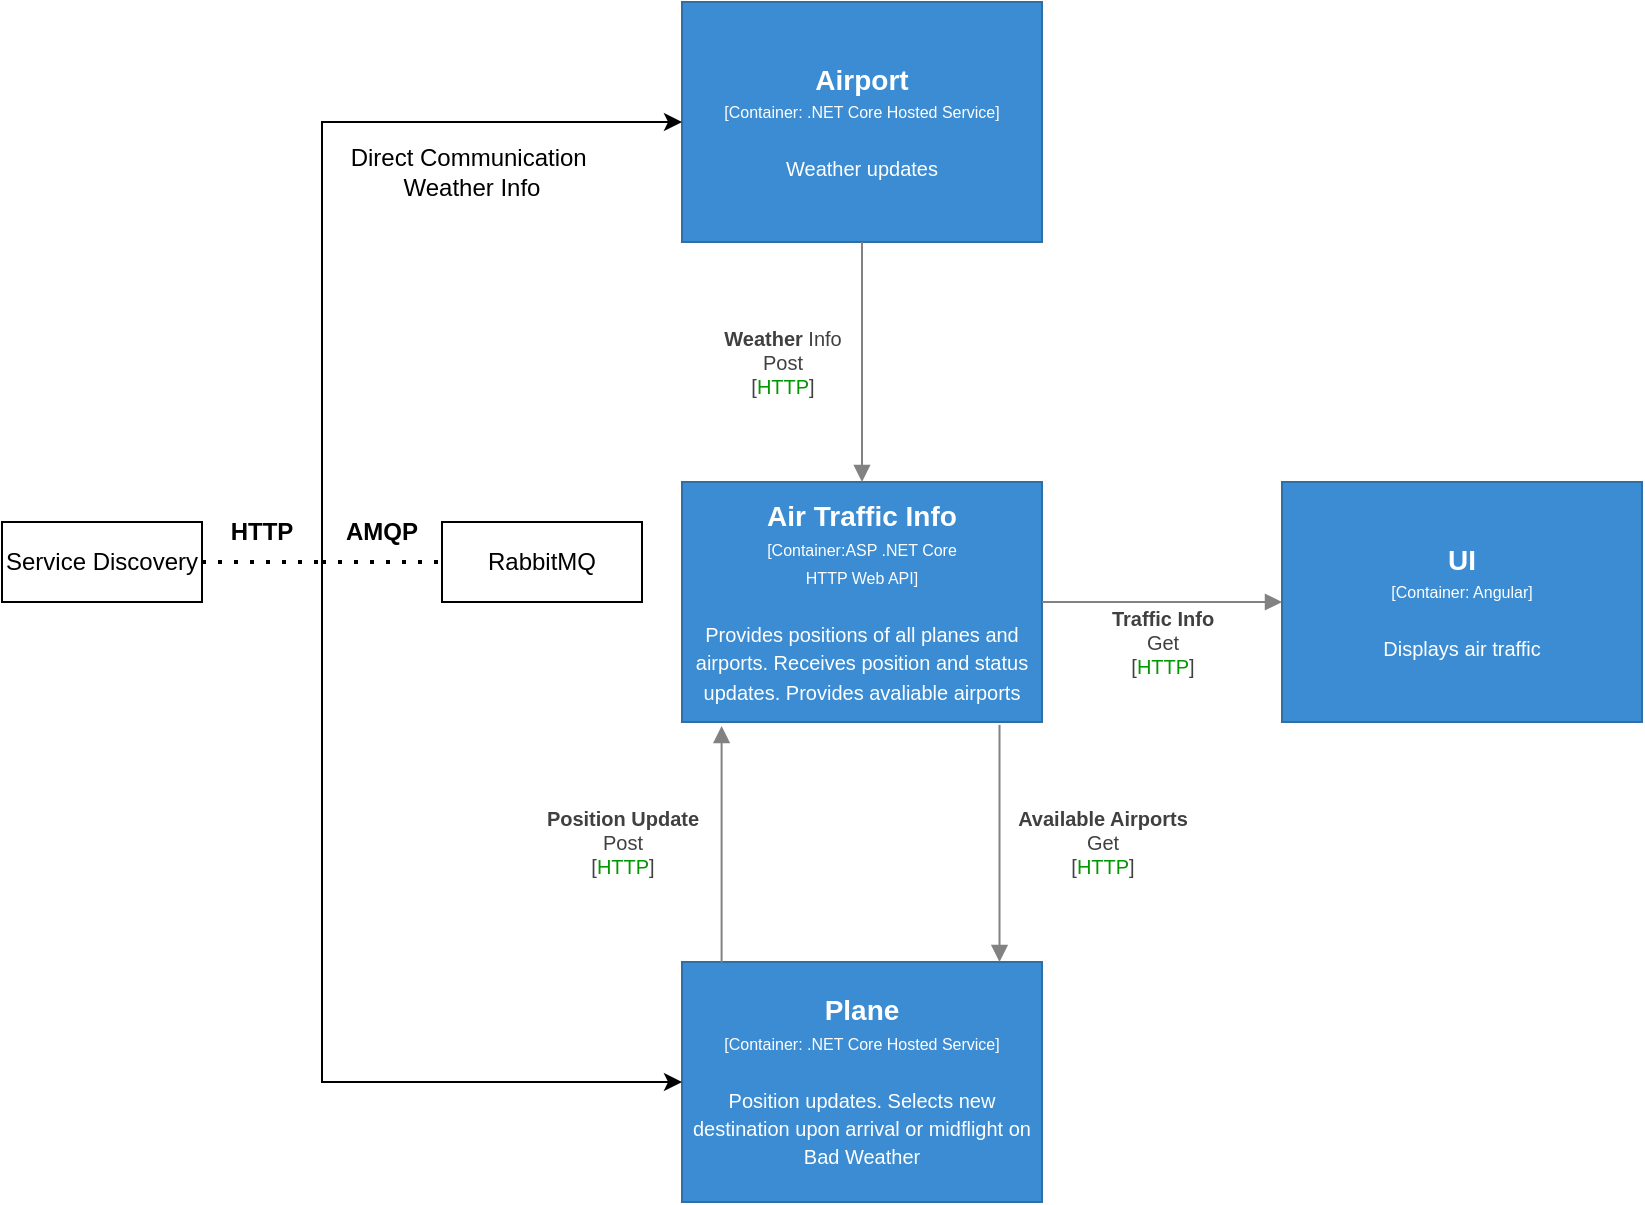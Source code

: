 <mxfile version="17.1.1" type="device"><diagram id="UJlyGFXVCkptwmDJzh81" name="Page-1"><mxGraphModel dx="605" dy="885" grid="1" gridSize="10" guides="1" tooltips="1" connect="1" arrows="1" fold="1" page="1" pageScale="1" pageWidth="827" pageHeight="1169" background="#ffffff" math="0" shadow="0"><root><object label="" id="0"><mxCell/></object><mxCell id="1" parent="0"/><object label="&lt;div&gt;&lt;span style=&quot;font-size: 14px&quot;&gt;&lt;b&gt;Air Traffic Info&lt;br&gt;&lt;/b&gt;&lt;/span&gt;&lt;/div&gt;&lt;div&gt;&lt;span style=&quot;font-size: 8px&quot;&gt;[Container:ASP .NET Core &lt;br&gt;&lt;/span&gt;&lt;/div&gt;&lt;div&gt;&lt;span style=&quot;font-size: 8px&quot;&gt;HTTP Web API]&lt;/span&gt;&lt;/div&gt;&lt;div&gt;&lt;span style=&quot;font-size: 8px&quot;&gt;&lt;br&gt;&lt;/span&gt;&lt;/div&gt;&lt;div&gt;&lt;font size=&quot;1&quot;&gt;Provides positions of all planes and airports. Receives position and status updates. Provides avaliable airports&lt;br&gt;&lt;/font&gt;&lt;/div&gt;" placeholders="1" name="Container Name" technology="e.g. Python, Flask" description="Description" id="CfPWrdblli8bnRytaYIB-2"><mxCell style="rounded=0;whiteSpace=wrap;html=1;fillColor=#3B8CD2;fontColor=#FFFFFF;strokeColor=#2F6FA6;resizable=0;" parent="1" vertex="1"><mxGeometry x="1140" y="250" width="180" height="120" as="geometry"/></mxCell></object><object label="&lt;div&gt;&lt;span style=&quot;font-size: 14px&quot;&gt;&lt;b&gt;UI&lt;/b&gt;&lt;/span&gt;&lt;/div&gt;&lt;div&gt;&lt;span style=&quot;font-size: 8px&quot;&gt;[Container: Angular]&lt;/span&gt;&lt;/div&gt;&lt;div&gt;&lt;span style=&quot;font-size: 8px&quot;&gt;&lt;br&gt;&lt;/span&gt;&lt;/div&gt;&lt;div&gt;&lt;font size=&quot;1&quot;&gt;Displays air traffic&lt;br&gt;&lt;/font&gt;&lt;/div&gt;" placeholders="1" name="Container Name" technology="e.g. Python, Flask" description="Description" id="CfPWrdblli8bnRytaYIB-3"><mxCell style="rounded=0;whiteSpace=wrap;html=1;fillColor=#3B8CD2;fontColor=#FFFFFF;strokeColor=#2F6FA6;resizable=0;" parent="1" vertex="1"><mxGeometry x="1440" y="250" width="180" height="120" as="geometry"/></mxCell></object><object label="&lt;div&gt;&lt;span style=&quot;font-size: 14px&quot;&gt;&lt;b&gt;Plane&lt;/b&gt;&lt;/span&gt;&lt;/div&gt;&lt;div&gt;&lt;span style=&quot;font-size: 8px&quot;&gt;[Container: .NET Core Hosted Service]&lt;/span&gt;&lt;/div&gt;&lt;div&gt;&lt;span style=&quot;font-size: 8px&quot;&gt;&lt;br&gt;&lt;/span&gt;&lt;/div&gt;&lt;div&gt;&lt;font size=&quot;1&quot;&gt;Position updates. Selects new destination upon arrival or midflight on &lt;/font&gt;&lt;br&gt;&lt;font size=&quot;1&quot;&gt;&lt;font size=&quot;1&quot;&gt;Bad Weather &lt;/font&gt;&lt;/font&gt;&lt;/div&gt;" placeholders="1" name="Container Name" technology="e.g. Python, Flask" description="Description" id="CfPWrdblli8bnRytaYIB-4"><mxCell style="rounded=0;whiteSpace=wrap;html=1;fillColor=#3B8CD2;fontColor=#FFFFFF;strokeColor=#2F6FA6;resizable=0;" parent="1" vertex="1"><mxGeometry x="1140" y="490" width="180" height="120" as="geometry"/></mxCell></object><object label="&lt;div&gt;&lt;span style=&quot;font-size: 14px&quot;&gt;&lt;b&gt;Airport&lt;/b&gt;&lt;/span&gt;&lt;/div&gt;&lt;div&gt;&lt;span style=&quot;font-size: 8px&quot;&gt;[Container: .NET Core Hosted Service]&lt;/span&gt;&lt;/div&gt;&lt;div&gt;&lt;span style=&quot;font-size: 8px&quot;&gt;&lt;br&gt;&lt;/span&gt;&lt;/div&gt;&lt;div&gt;&lt;font size=&quot;1&quot;&gt;Weather updates&lt;br&gt;&lt;/font&gt;&lt;/div&gt;" placeholders="1" name="Container Name" technology="e.g. Python, Flask" description="Description" id="CfPWrdblli8bnRytaYIB-5"><mxCell style="rounded=0;whiteSpace=wrap;html=1;fillColor=#3B8CD2;fontColor=#FFFFFF;strokeColor=#2F6FA6;resizable=0;" parent="1" vertex="1"><mxGeometry x="1140" y="10" width="180" height="120" as="geometry"/></mxCell></object><object label="&lt;span style=&quot;font-size: 10px&quot;&gt;&lt;b&gt;Weather&lt;/b&gt; Info&lt;br&gt;&lt;/span&gt;&lt;div&gt;&lt;span style=&quot;font-size: 10px&quot;&gt;Post&lt;br&gt;&lt;/span&gt;&lt;/div&gt;&lt;div&gt;&lt;span style=&quot;font-size: 10px&quot;&gt;[&lt;font color=&quot;#009900&quot;&gt;HTTP&lt;/font&gt;]&lt;/span&gt;&lt;/div&gt;&lt;div&gt;&lt;span style=&quot;font-size: 10px&quot;&gt;&lt;/span&gt;&lt;/div&gt;" placeholders="1" name="Data Flow Item Name" technology="HTTP" id="CfPWrdblli8bnRytaYIB-7"><mxCell style="endArrow=block;html=1;fontSize=10;fontColor=#404040;strokeWidth=1;endFill=1;strokeColor=#828282;elbow=vertical;exitX=0.5;exitY=1;exitDx=0;exitDy=0;entryX=0.5;entryY=0;entryDx=0;entryDy=0;" parent="1" source="CfPWrdblli8bnRytaYIB-5" target="CfPWrdblli8bnRytaYIB-2" edge="1"><mxGeometry y="-40" width="50" height="50" relative="1" as="geometry"><mxPoint x="1110" y="190" as="sourcePoint"/><mxPoint x="1310" y="190" as="targetPoint"/><mxPoint as="offset"/></mxGeometry></mxCell></object><object label="&lt;span style=&quot;font-size: 10px&quot;&gt;&lt;b&gt;Available Airports&lt;/b&gt;&lt;br&gt;&lt;/span&gt;&lt;div&gt;&lt;span style=&quot;font-size: 10px&quot;&gt;Get&lt;br&gt;&lt;/span&gt;&lt;/div&gt;&lt;div&gt;&lt;span style=&quot;font-size: 10px&quot;&gt;[&lt;font color=&quot;#009900&quot;&gt;HTTP&lt;/font&gt;]&lt;/span&gt;&lt;/div&gt;&lt;div&gt;&lt;span style=&quot;font-size: 10px&quot;&gt;&lt;/span&gt;&lt;/div&gt;" placeholders="1" name="Data Flow Item Name" technology="HTTP" id="CfPWrdblli8bnRytaYIB-8"><mxCell style="endArrow=block;html=1;fontSize=10;fontColor=#404040;strokeWidth=1;endFill=1;strokeColor=#828282;elbow=vertical;exitX=0.882;exitY=1.012;exitDx=0;exitDy=0;exitPerimeter=0;entryX=0.882;entryY=0;entryDx=0;entryDy=0;entryPerimeter=0;" parent="1" source="CfPWrdblli8bnRytaYIB-2" target="CfPWrdblli8bnRytaYIB-4" edge="1"><mxGeometry x="-0.012" y="51" width="50" height="50" relative="1" as="geometry"><mxPoint x="1210" y="400" as="sourcePoint"/><mxPoint x="1410" y="400" as="targetPoint"/><mxPoint as="offset"/></mxGeometry></mxCell></object><object label="&lt;div&gt;&lt;span style=&quot;font-size: 10px&quot;&gt;&lt;b&gt;Position Update&lt;br&gt;&lt;/b&gt;&lt;/span&gt;&lt;/div&gt;&lt;div&gt;&lt;span style=&quot;font-size: 10px&quot;&gt;Post&lt;br&gt;&lt;/span&gt;&lt;/div&gt;&lt;div&gt;&lt;span style=&quot;font-size: 10px&quot;&gt;[&lt;font color=&quot;#009900&quot;&gt;HTTP&lt;/font&gt;]&lt;/span&gt;&lt;/div&gt;&lt;div&gt;&lt;span style=&quot;font-size: 10px&quot;&gt;&lt;/span&gt;&lt;/div&gt;" placeholders="1" name="Data Flow Item Name" technology="HTTP" id="CfPWrdblli8bnRytaYIB-9"><mxCell style="endArrow=block;html=1;fontSize=10;fontColor=#404040;strokeWidth=1;endFill=1;strokeColor=#828282;elbow=vertical;exitX=0.11;exitY=0.002;exitDx=0;exitDy=0;exitPerimeter=0;entryX=0.11;entryY=1.017;entryDx=0;entryDy=0;entryPerimeter=0;" parent="1" source="CfPWrdblli8bnRytaYIB-4" target="CfPWrdblli8bnRytaYIB-2" edge="1"><mxGeometry x="0.019" y="50" width="50" height="50" relative="1" as="geometry"><mxPoint x="1040" y="430.0" as="sourcePoint"/><mxPoint x="1240" y="430.0" as="targetPoint"/><mxPoint as="offset"/></mxGeometry></mxCell></object><object label="&lt;span style=&quot;font-size: 10px&quot;&gt;&lt;b&gt;Traffic Info&lt;/b&gt;&lt;br&gt;&lt;/span&gt;&lt;div&gt;&lt;span style=&quot;font-size: 10px&quot;&gt;Get&lt;br&gt;&lt;/span&gt;&lt;/div&gt;&lt;div&gt;&lt;span style=&quot;font-size: 10px&quot;&gt;[&lt;font color=&quot;#009900&quot;&gt;HTTP&lt;/font&gt;]&lt;/span&gt;&lt;/div&gt;&lt;div&gt;&lt;span style=&quot;font-size: 10px&quot;&gt;&lt;/span&gt;&lt;/div&gt;" placeholders="1" name="Data Flow Item Name" technology="HTTP" id="CfPWrdblli8bnRytaYIB-10"><mxCell style="endArrow=block;html=1;fontSize=10;fontColor=#404040;strokeWidth=1;endFill=1;strokeColor=#828282;elbow=vertical;exitX=1;exitY=0.5;exitDx=0;exitDy=0;entryX=0;entryY=0.5;entryDx=0;entryDy=0;" parent="1" source="CfPWrdblli8bnRytaYIB-2" target="CfPWrdblli8bnRytaYIB-3" edge="1"><mxGeometry y="-20" width="50" height="50" relative="1" as="geometry"><mxPoint x="1420" y="530" as="sourcePoint"/><mxPoint x="1620" y="530" as="targetPoint"/><mxPoint as="offset"/></mxGeometry></mxCell></object><mxCell id="zFIpsg6Dfg8v6_A15jtJ-1" value="" style="endArrow=classic;startArrow=classic;html=1;rounded=0;entryX=0;entryY=0.5;entryDx=0;entryDy=0;exitX=0;exitY=0.5;exitDx=0;exitDy=0;" edge="1" parent="1" source="CfPWrdblli8bnRytaYIB-4" target="CfPWrdblli8bnRytaYIB-5"><mxGeometry width="50" height="50" relative="1" as="geometry"><mxPoint x="970" y="370" as="sourcePoint"/><mxPoint x="1020" y="320" as="targetPoint"/><Array as="points"><mxPoint x="960" y="550"/><mxPoint x="960" y="70"/></Array></mxGeometry></mxCell><mxCell id="zFIpsg6Dfg8v6_A15jtJ-5" value="Direct Communication&amp;nbsp; Weather Info " style="text;html=1;strokeColor=none;fillColor=none;align=center;verticalAlign=middle;whiteSpace=wrap;rounded=0;" vertex="1" parent="1"><mxGeometry x="970" y="80" width="130" height="30" as="geometry"/></mxCell><mxCell id="zFIpsg6Dfg8v6_A15jtJ-6" value="" style="endArrow=none;dashed=1;html=1;dashPattern=1 3;strokeWidth=2;rounded=0;" edge="1" parent="1"><mxGeometry width="50" height="50" relative="1" as="geometry"><mxPoint x="900" y="290" as="sourcePoint"/><mxPoint x="960" y="290" as="targetPoint"/></mxGeometry></mxCell><mxCell id="zFIpsg6Dfg8v6_A15jtJ-7" value="" style="endArrow=none;dashed=1;html=1;dashPattern=1 3;strokeWidth=2;rounded=0;" edge="1" parent="1"><mxGeometry width="50" height="50" relative="1" as="geometry"><mxPoint x="960" y="290" as="sourcePoint"/><mxPoint x="1020" y="290" as="targetPoint"/></mxGeometry></mxCell><mxCell id="zFIpsg6Dfg8v6_A15jtJ-8" value="&lt;b&gt;HTTP&lt;/b&gt;" style="text;html=1;strokeColor=none;fillColor=none;align=center;verticalAlign=middle;whiteSpace=wrap;rounded=0;" vertex="1" parent="1"><mxGeometry x="900" y="260" width="60" height="30" as="geometry"/></mxCell><mxCell id="zFIpsg6Dfg8v6_A15jtJ-9" value="&lt;b&gt;AMQP&lt;/b&gt;" style="text;html=1;strokeColor=none;fillColor=none;align=center;verticalAlign=middle;whiteSpace=wrap;rounded=0;" vertex="1" parent="1"><mxGeometry x="960" y="260" width="60" height="30" as="geometry"/></mxCell><mxCell id="zFIpsg6Dfg8v6_A15jtJ-10" value="Service Discovery" style="rounded=0;whiteSpace=wrap;html=1;" vertex="1" parent="1"><mxGeometry x="800" y="270" width="100" height="40" as="geometry"/></mxCell><mxCell id="zFIpsg6Dfg8v6_A15jtJ-11" value="RabbitMQ" style="rounded=0;whiteSpace=wrap;html=1;" vertex="1" parent="1"><mxGeometry x="1020" y="270" width="100" height="40" as="geometry"/></mxCell></root></mxGraphModel></diagram></mxfile>
